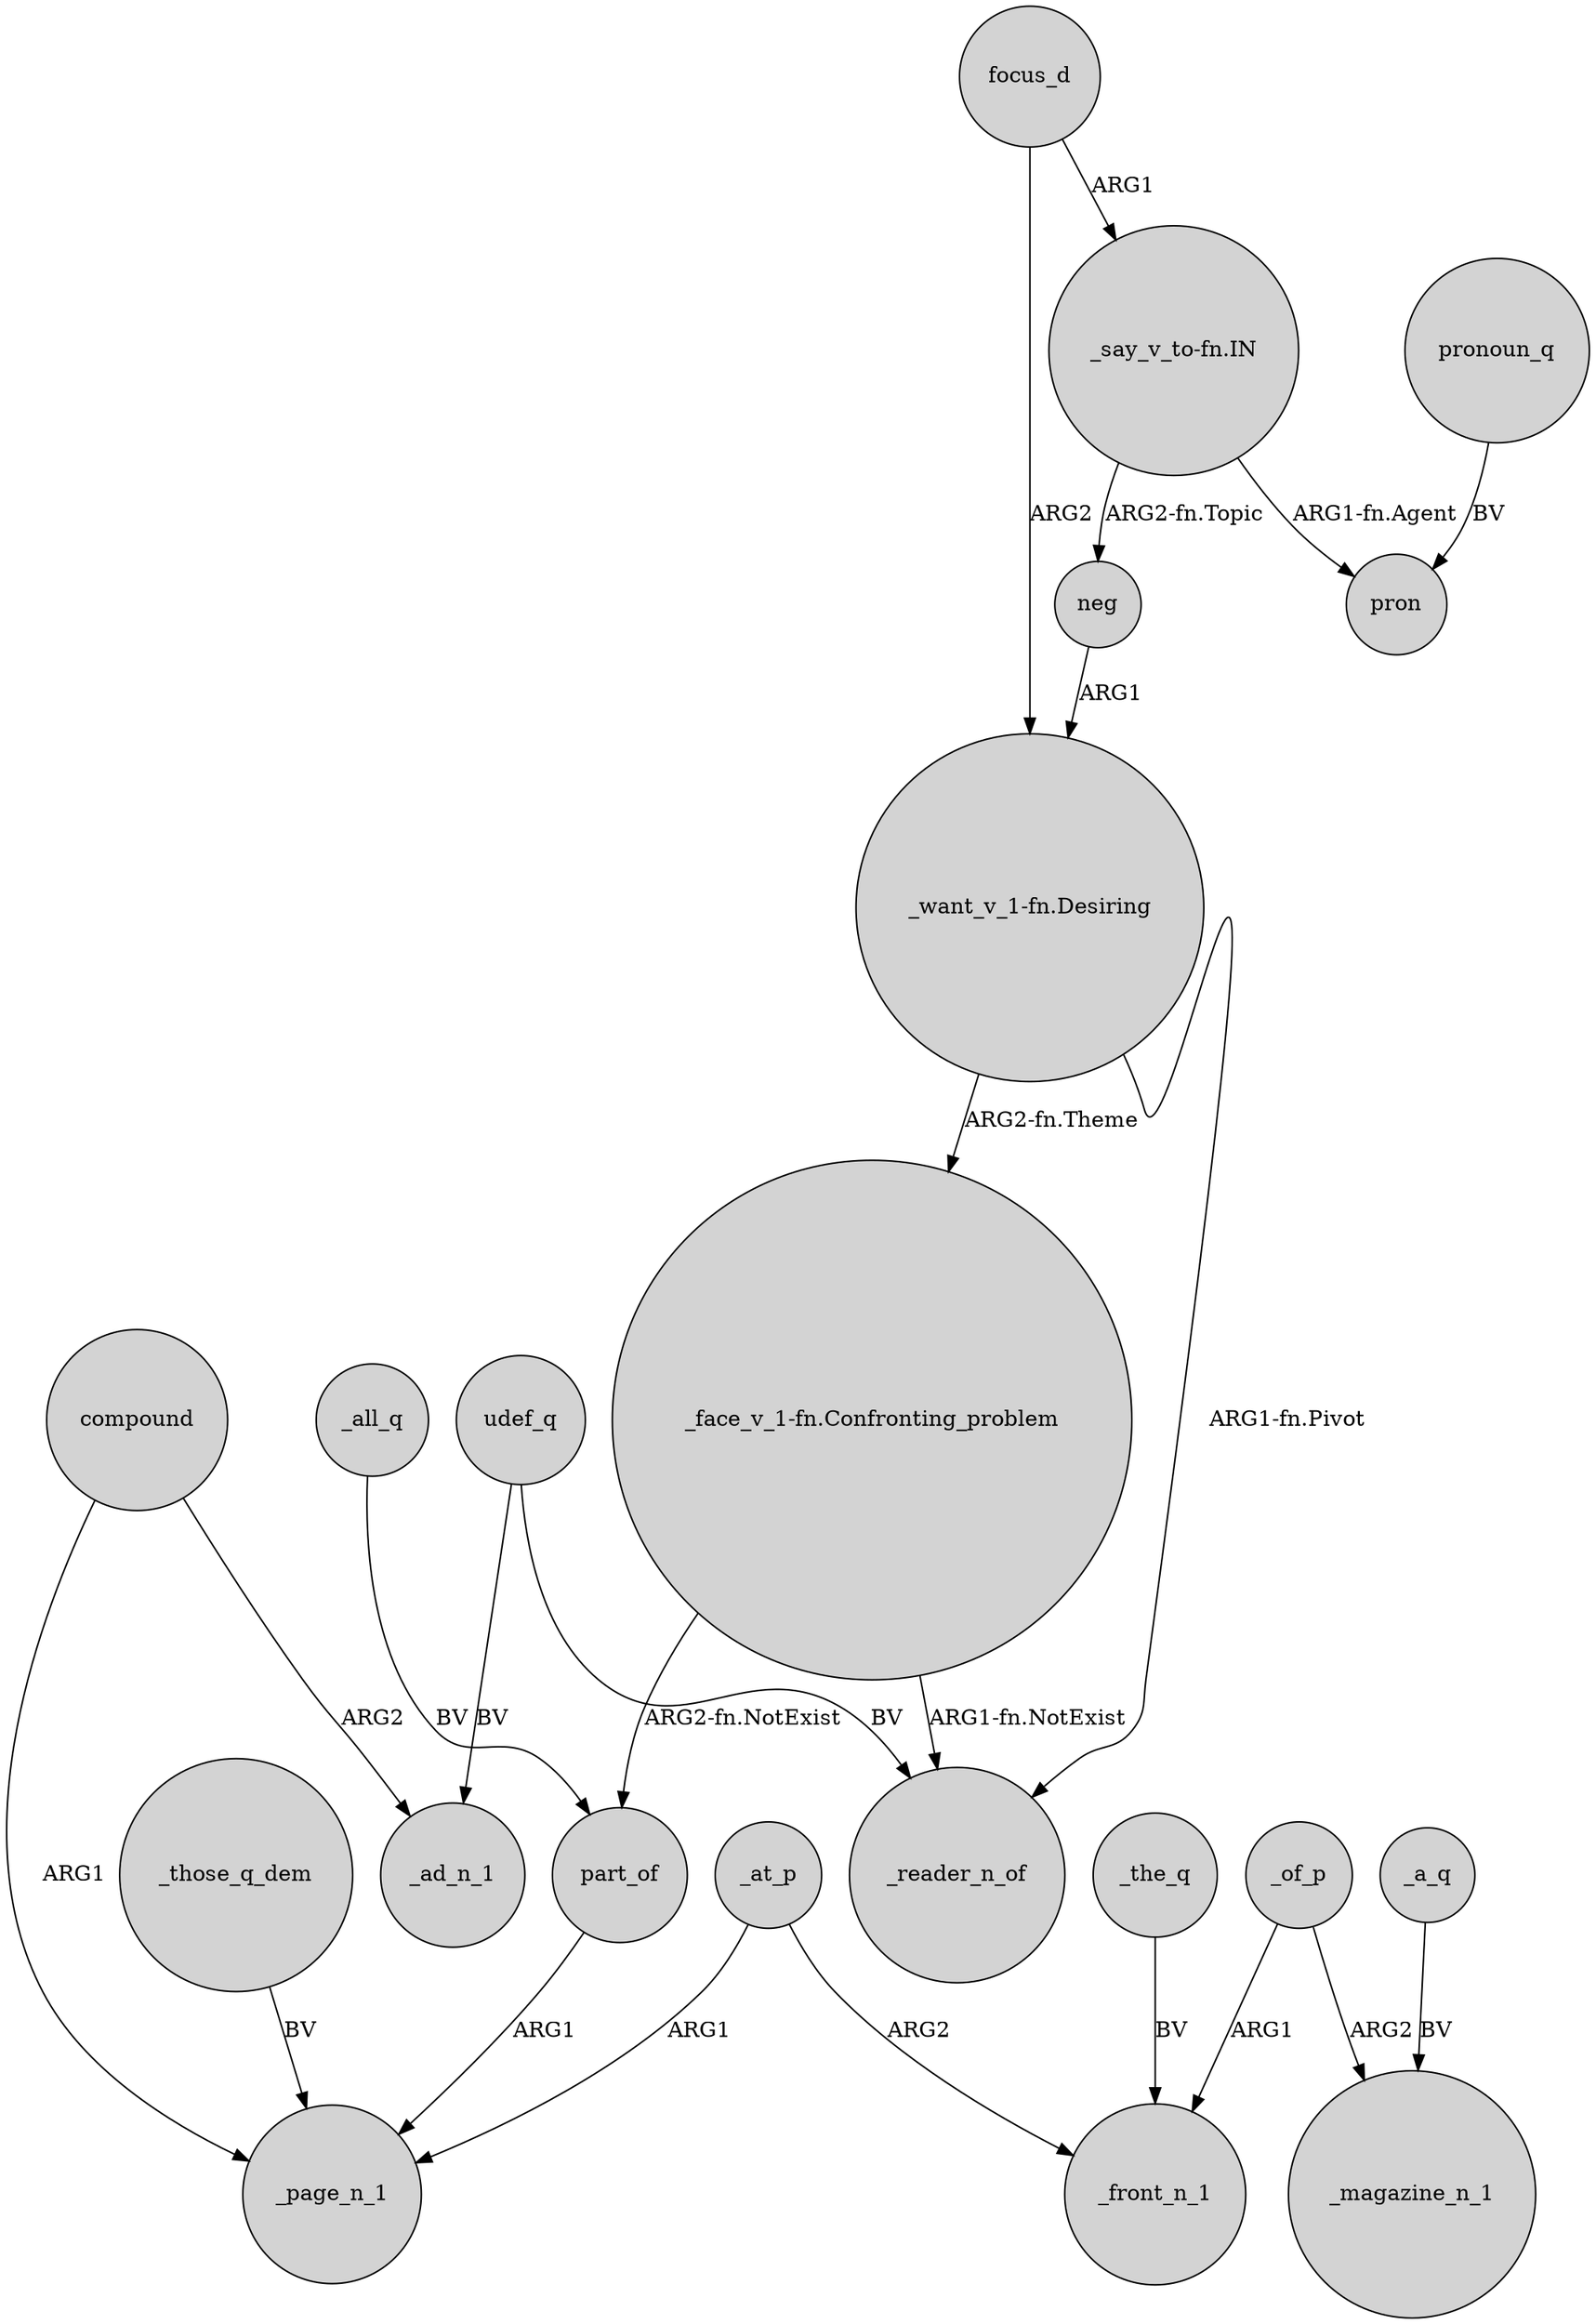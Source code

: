 digraph {
	node [shape=circle style=filled]
	compound -> _page_n_1 [label=ARG1]
	_of_p -> _front_n_1 [label=ARG1]
	compound -> _ad_n_1 [label=ARG2]
	_all_q -> part_of [label=BV]
	_the_q -> _front_n_1 [label=BV]
	part_of -> _page_n_1 [label=ARG1]
	"_want_v_1-fn.Desiring" -> _reader_n_of [label="ARG1-fn.Pivot"]
	pronoun_q -> pron [label=BV]
	focus_d -> "_want_v_1-fn.Desiring" [label=ARG2]
	"_face_v_1-fn.Confronting_problem" -> part_of [label="ARG2-fn.NotExist"]
	_of_p -> _magazine_n_1 [label=ARG2]
	_at_p -> _front_n_1 [label=ARG2]
	udef_q -> _ad_n_1 [label=BV]
	"_want_v_1-fn.Desiring" -> "_face_v_1-fn.Confronting_problem" [label="ARG2-fn.Theme"]
	"_say_v_to-fn.IN" -> pron [label="ARG1-fn.Agent"]
	_at_p -> _page_n_1 [label=ARG1]
	"_say_v_to-fn.IN" -> neg [label="ARG2-fn.Topic"]
	_those_q_dem -> _page_n_1 [label=BV]
	udef_q -> _reader_n_of [label=BV]
	neg -> "_want_v_1-fn.Desiring" [label=ARG1]
	focus_d -> "_say_v_to-fn.IN" [label=ARG1]
	"_face_v_1-fn.Confronting_problem" -> _reader_n_of [label="ARG1-fn.NotExist"]
	_a_q -> _magazine_n_1 [label=BV]
}
